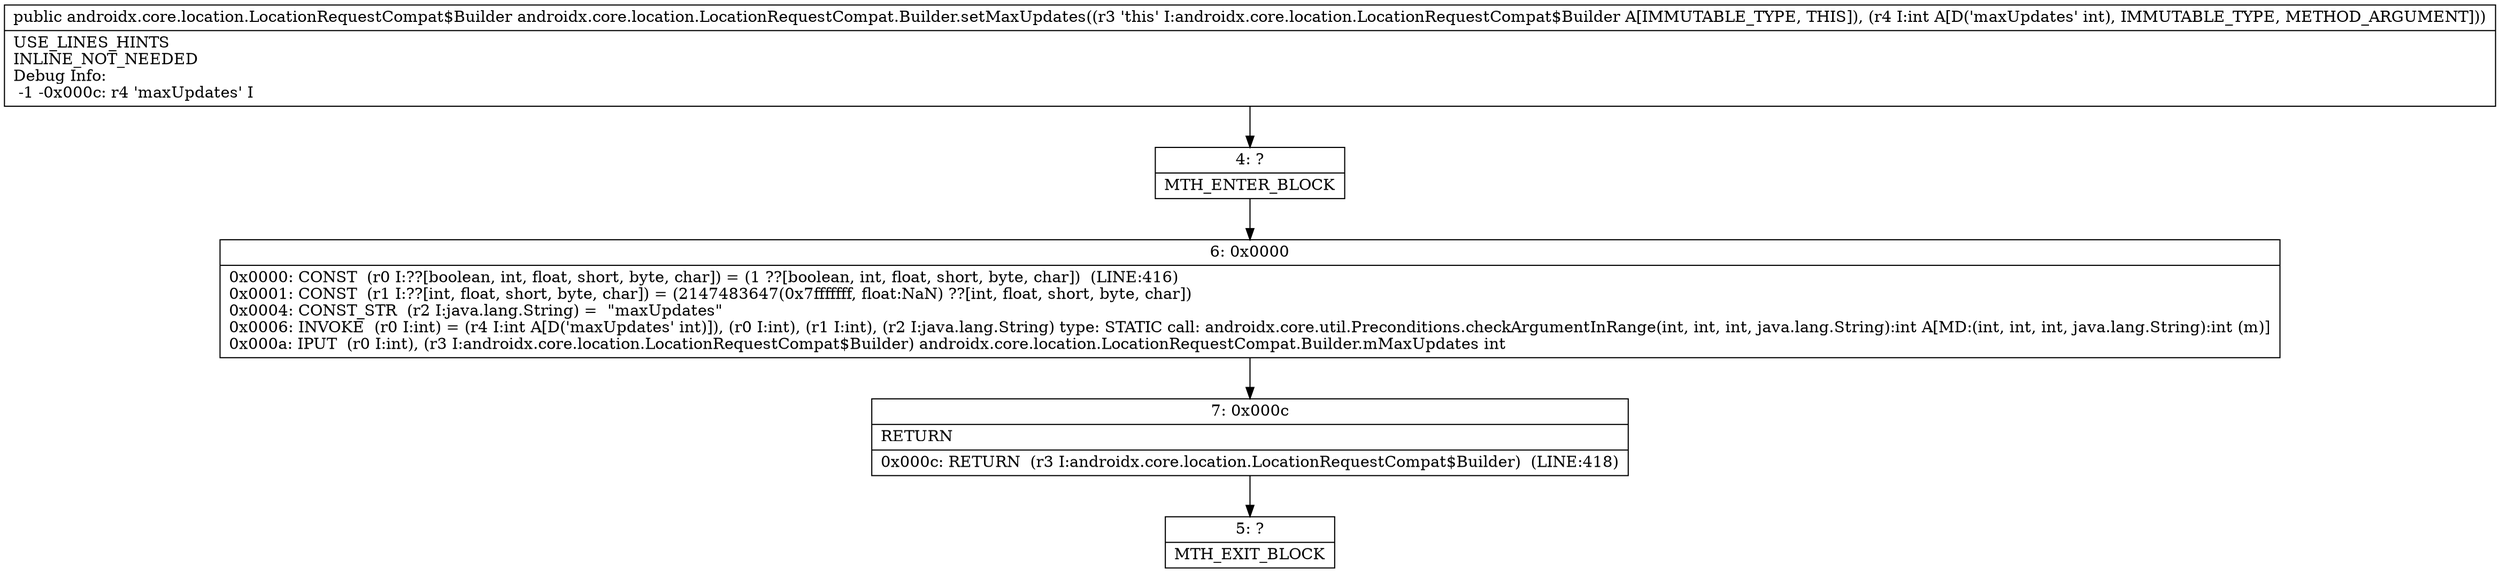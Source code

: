 digraph "CFG forandroidx.core.location.LocationRequestCompat.Builder.setMaxUpdates(I)Landroidx\/core\/location\/LocationRequestCompat$Builder;" {
Node_4 [shape=record,label="{4\:\ ?|MTH_ENTER_BLOCK\l}"];
Node_6 [shape=record,label="{6\:\ 0x0000|0x0000: CONST  (r0 I:??[boolean, int, float, short, byte, char]) = (1 ??[boolean, int, float, short, byte, char])  (LINE:416)\l0x0001: CONST  (r1 I:??[int, float, short, byte, char]) = (2147483647(0x7fffffff, float:NaN) ??[int, float, short, byte, char]) \l0x0004: CONST_STR  (r2 I:java.lang.String) =  \"maxUpdates\" \l0x0006: INVOKE  (r0 I:int) = (r4 I:int A[D('maxUpdates' int)]), (r0 I:int), (r1 I:int), (r2 I:java.lang.String) type: STATIC call: androidx.core.util.Preconditions.checkArgumentInRange(int, int, int, java.lang.String):int A[MD:(int, int, int, java.lang.String):int (m)]\l0x000a: IPUT  (r0 I:int), (r3 I:androidx.core.location.LocationRequestCompat$Builder) androidx.core.location.LocationRequestCompat.Builder.mMaxUpdates int \l}"];
Node_7 [shape=record,label="{7\:\ 0x000c|RETURN\l|0x000c: RETURN  (r3 I:androidx.core.location.LocationRequestCompat$Builder)  (LINE:418)\l}"];
Node_5 [shape=record,label="{5\:\ ?|MTH_EXIT_BLOCK\l}"];
MethodNode[shape=record,label="{public androidx.core.location.LocationRequestCompat$Builder androidx.core.location.LocationRequestCompat.Builder.setMaxUpdates((r3 'this' I:androidx.core.location.LocationRequestCompat$Builder A[IMMUTABLE_TYPE, THIS]), (r4 I:int A[D('maxUpdates' int), IMMUTABLE_TYPE, METHOD_ARGUMENT]))  | USE_LINES_HINTS\lINLINE_NOT_NEEDED\lDebug Info:\l  \-1 \-0x000c: r4 'maxUpdates' I\l}"];
MethodNode -> Node_4;Node_4 -> Node_6;
Node_6 -> Node_7;
Node_7 -> Node_5;
}

